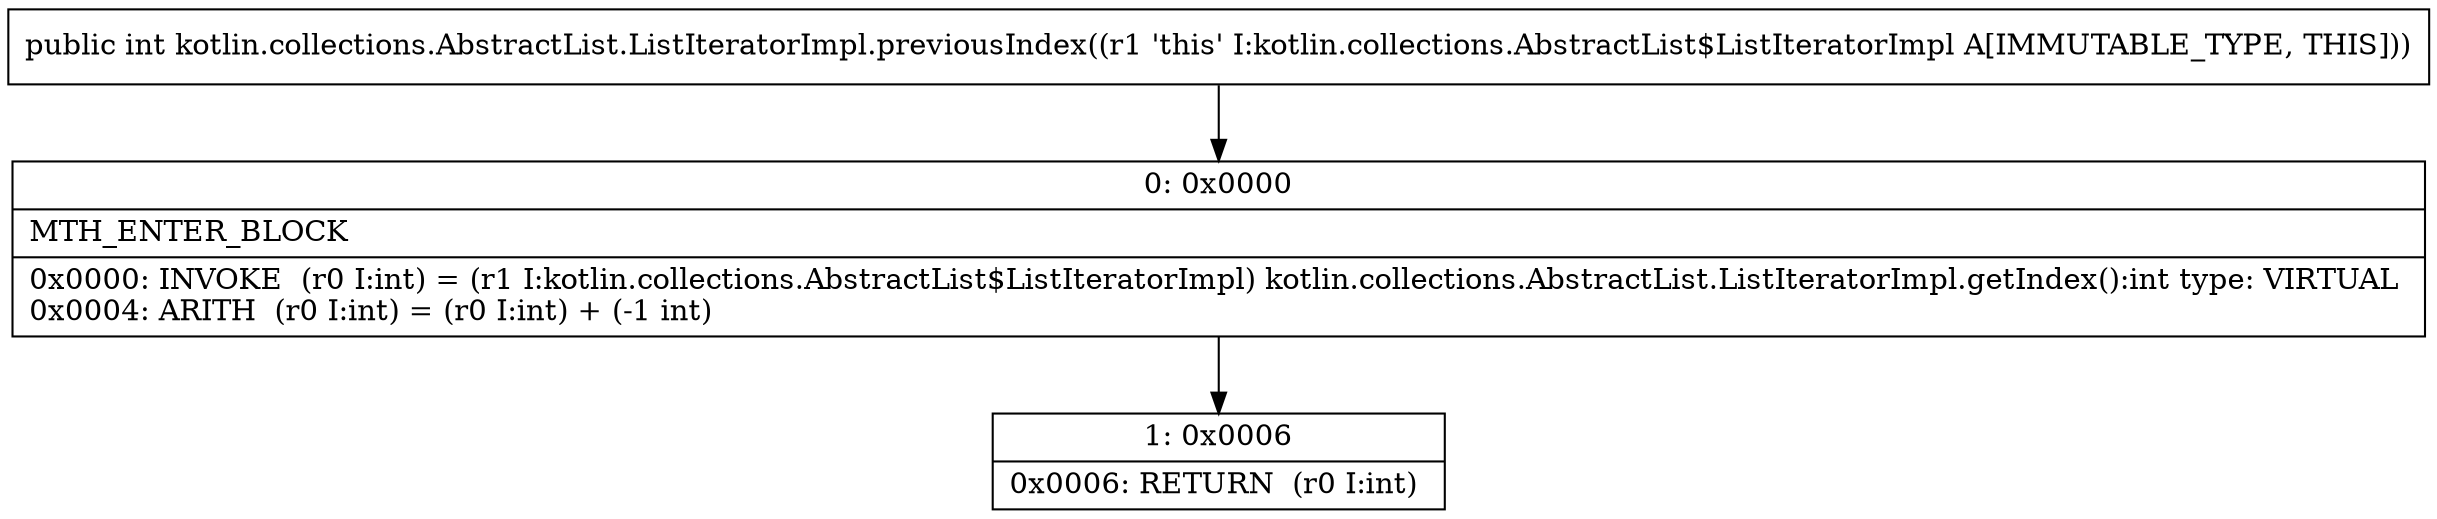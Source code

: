 digraph "CFG forkotlin.collections.AbstractList.ListIteratorImpl.previousIndex()I" {
Node_0 [shape=record,label="{0\:\ 0x0000|MTH_ENTER_BLOCK\l|0x0000: INVOKE  (r0 I:int) = (r1 I:kotlin.collections.AbstractList$ListIteratorImpl) kotlin.collections.AbstractList.ListIteratorImpl.getIndex():int type: VIRTUAL \l0x0004: ARITH  (r0 I:int) = (r0 I:int) + (\-1 int) \l}"];
Node_1 [shape=record,label="{1\:\ 0x0006|0x0006: RETURN  (r0 I:int) \l}"];
MethodNode[shape=record,label="{public int kotlin.collections.AbstractList.ListIteratorImpl.previousIndex((r1 'this' I:kotlin.collections.AbstractList$ListIteratorImpl A[IMMUTABLE_TYPE, THIS])) }"];
MethodNode -> Node_0;
Node_0 -> Node_1;
}

